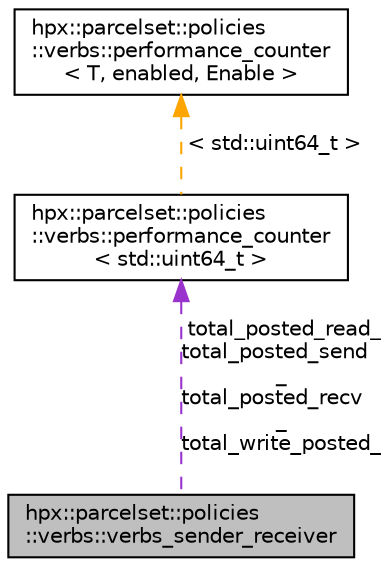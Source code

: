 digraph "hpx::parcelset::policies::verbs::verbs_sender_receiver"
{
  edge [fontname="Helvetica",fontsize="10",labelfontname="Helvetica",labelfontsize="10"];
  node [fontname="Helvetica",fontsize="10",shape=record];
  Node2 [label="hpx::parcelset::policies\l::verbs::verbs_sender_receiver",height=0.2,width=0.4,color="black", fillcolor="grey75", style="filled", fontcolor="black"];
  Node3 -> Node2 [dir="back",color="darkorchid3",fontsize="10",style="dashed",label=" total_posted_read_\ntotal_posted_send\l_\ntotal_posted_recv\l_\ntotal_write_posted_" ,fontname="Helvetica"];
  Node3 [label="hpx::parcelset::policies\l::verbs::performance_counter\l\< std::uint64_t \>",height=0.2,width=0.4,color="black", fillcolor="white", style="filled",URL="$de/dae/structhpx_1_1parcelset_1_1policies_1_1verbs_1_1performance__counter.html"];
  Node4 -> Node3 [dir="back",color="orange",fontsize="10",style="dashed",label=" \< std::uint64_t \>" ,fontname="Helvetica"];
  Node4 [label="hpx::parcelset::policies\l::verbs::performance_counter\l\< T, enabled, Enable \>",height=0.2,width=0.4,color="black", fillcolor="white", style="filled",URL="$de/dae/structhpx_1_1parcelset_1_1policies_1_1verbs_1_1performance__counter.html"];
}
